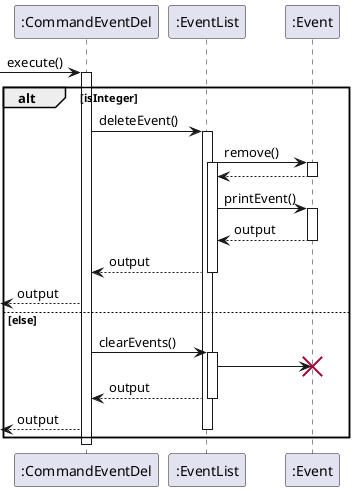 @startuml

 -> ":CommandEventDel": execute()
activate ":CommandEventDel"

alt isInteger
   ":CommandEventDel" -> ":EventList" : deleteEvent()
    activate ":EventList"
    ":EventList" -> ":Event": remove()
    activate ":Event"
    activate ":EventList"
    return
    ":EventList" -> ":Event" : printEvent()
   activate ":Event"
   return output
   deactivate
   return output
   <-- ":CommandEventDel" : output
else else

":CommandEventDel" -> ":EventList" : clearEvents()
  activate ":EventList"
 ":EventList" -> ":Event"
 destroy ":Event"
 return output
  <-- ":CommandEventDel" : output
  deactivate ":EventList"
  end
 deactivate ":CommandEventDel"
@enduml